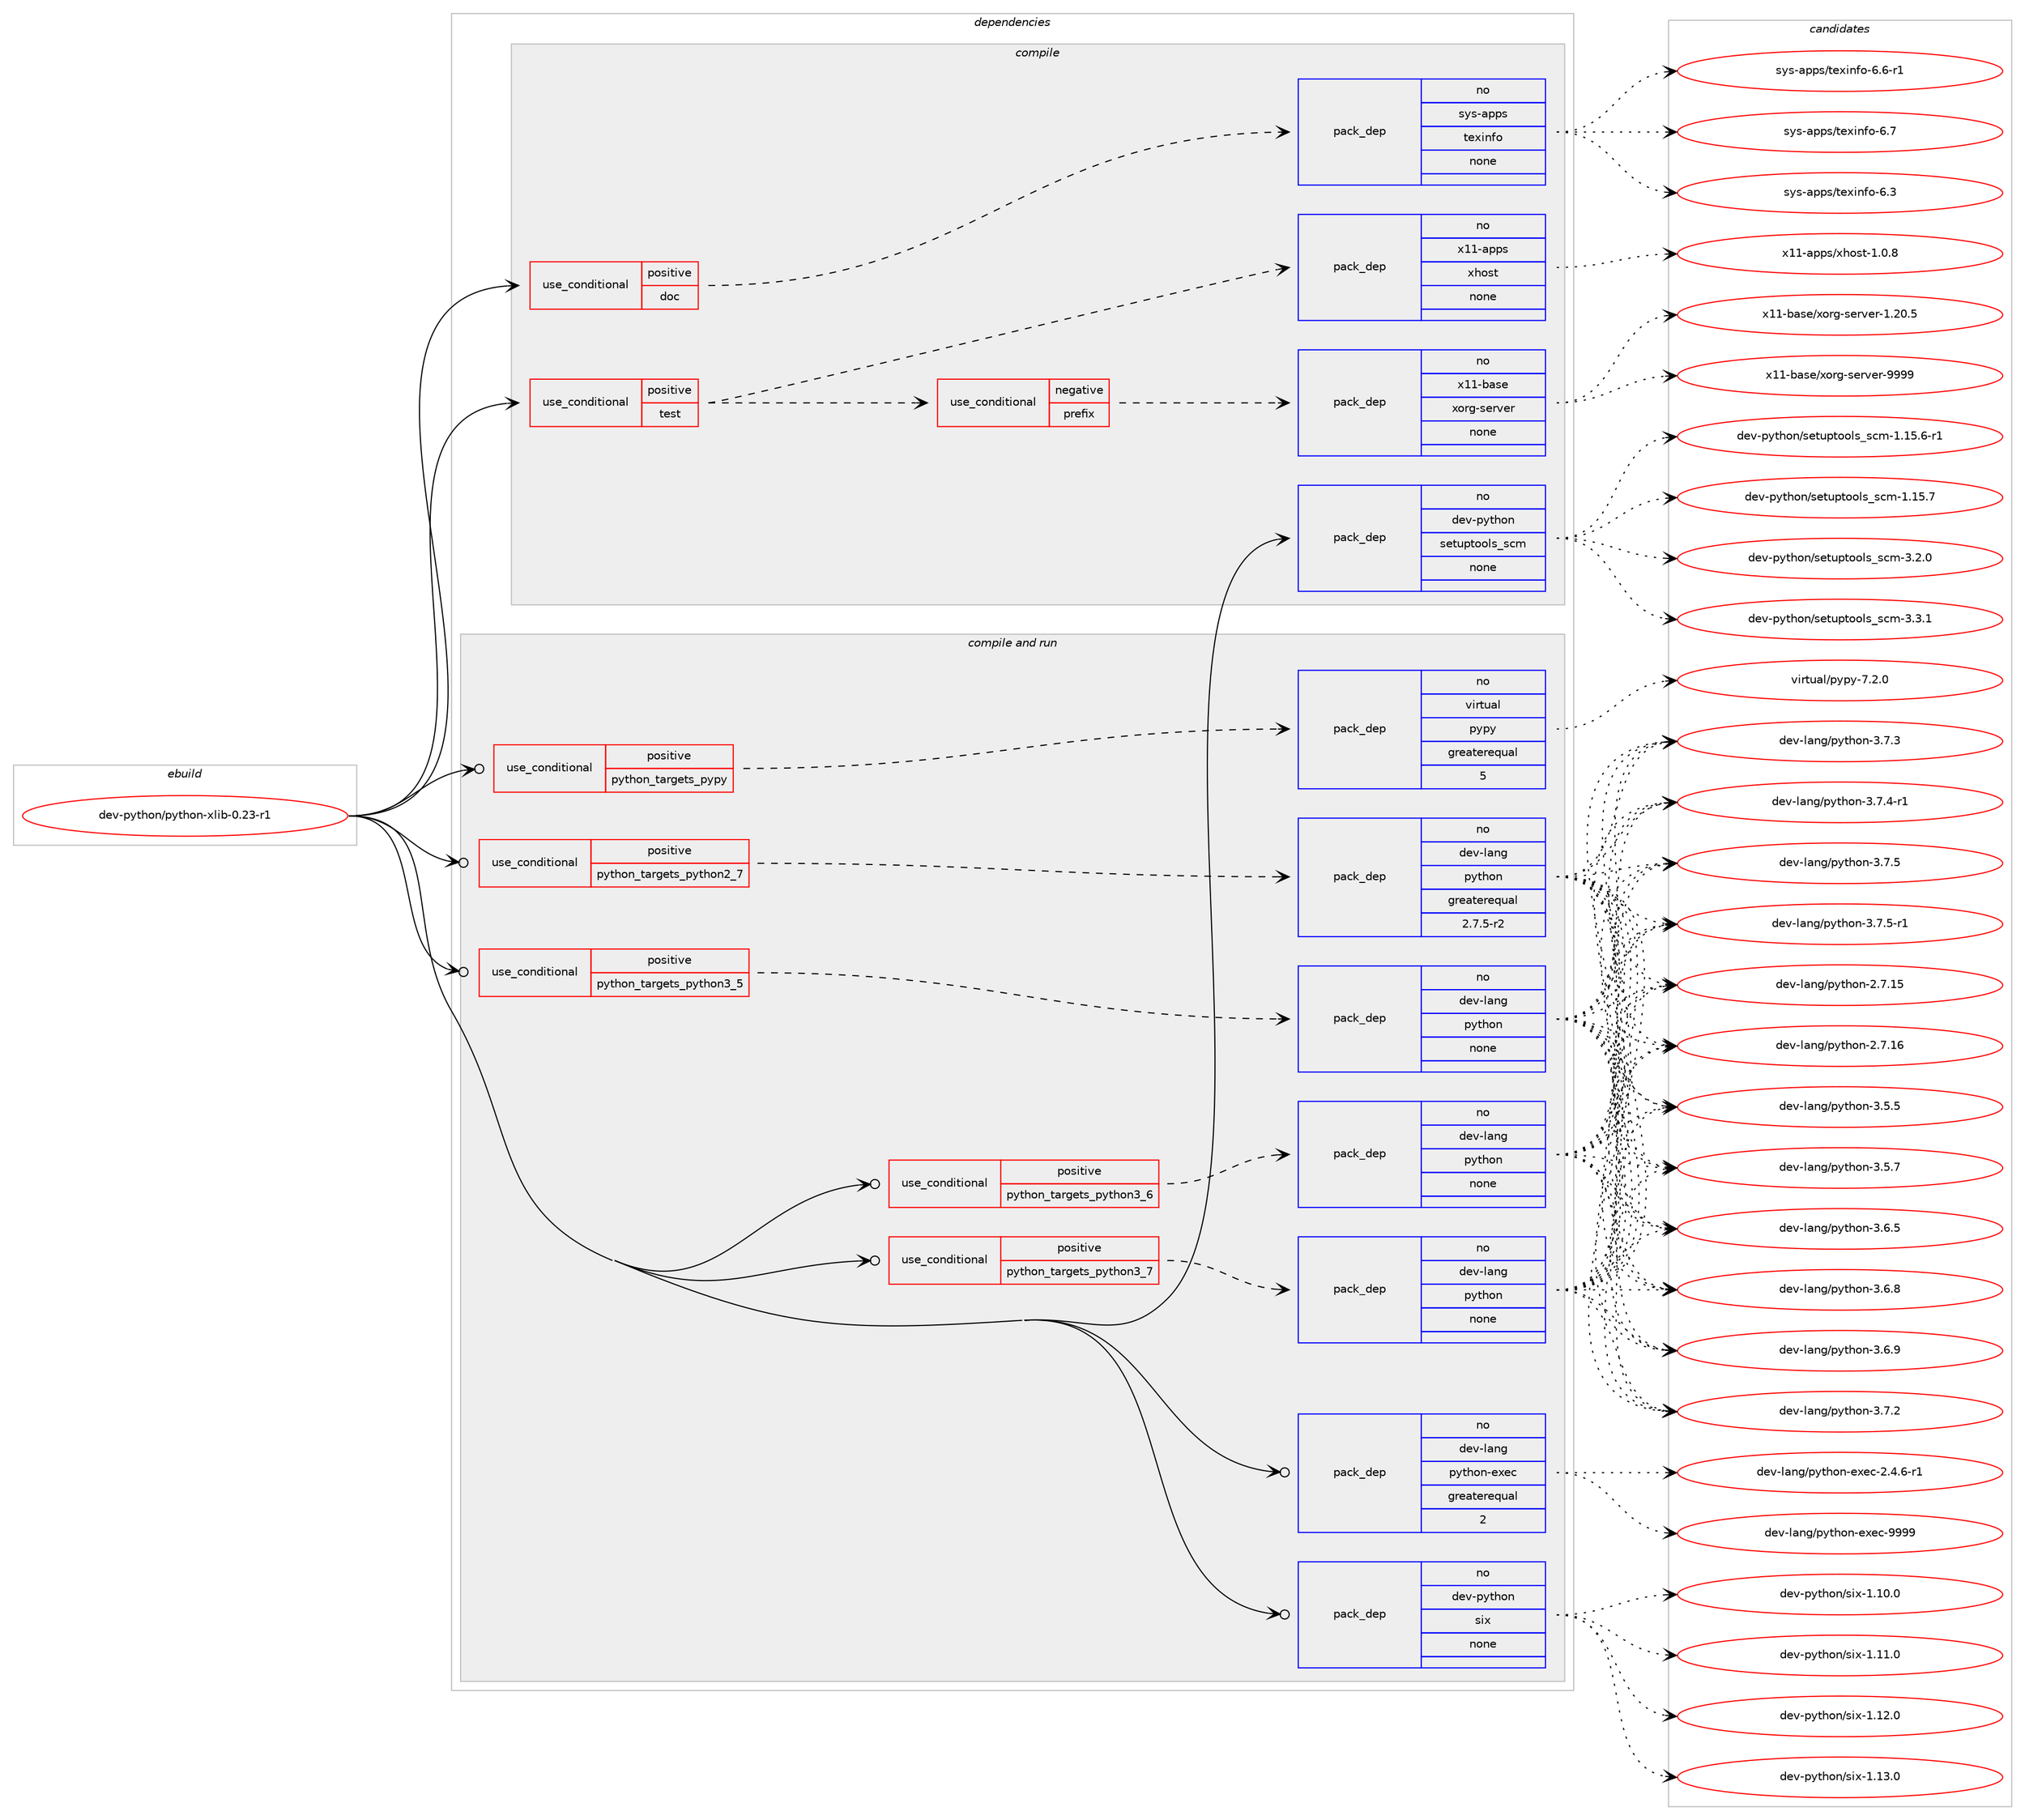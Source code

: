 digraph prolog {

# *************
# Graph options
# *************

newrank=true;
concentrate=true;
compound=true;
graph [rankdir=LR,fontname=Helvetica,fontsize=10,ranksep=1.5];#, ranksep=2.5, nodesep=0.2];
edge  [arrowhead=vee];
node  [fontname=Helvetica,fontsize=10];

# **********
# The ebuild
# **********

subgraph cluster_leftcol {
color=gray;
rank=same;
label=<<i>ebuild</i>>;
id [label="dev-python/python-xlib-0.23-r1", color=red, width=4, href="../dev-python/python-xlib-0.23-r1.svg"];
}

# ****************
# The dependencies
# ****************

subgraph cluster_midcol {
color=gray;
label=<<i>dependencies</i>>;
subgraph cluster_compile {
fillcolor="#eeeeee";
style=filled;
label=<<i>compile</i>>;
subgraph cond147992 {
dependency633221 [label=<<TABLE BORDER="0" CELLBORDER="1" CELLSPACING="0" CELLPADDING="4"><TR><TD ROWSPAN="3" CELLPADDING="10">use_conditional</TD></TR><TR><TD>positive</TD></TR><TR><TD>doc</TD></TR></TABLE>>, shape=none, color=red];
subgraph pack473356 {
dependency633222 [label=<<TABLE BORDER="0" CELLBORDER="1" CELLSPACING="0" CELLPADDING="4" WIDTH="220"><TR><TD ROWSPAN="6" CELLPADDING="30">pack_dep</TD></TR><TR><TD WIDTH="110">no</TD></TR><TR><TD>sys-apps</TD></TR><TR><TD>texinfo</TD></TR><TR><TD>none</TD></TR><TR><TD></TD></TR></TABLE>>, shape=none, color=blue];
}
dependency633221:e -> dependency633222:w [weight=20,style="dashed",arrowhead="vee"];
}
id:e -> dependency633221:w [weight=20,style="solid",arrowhead="vee"];
subgraph cond147993 {
dependency633223 [label=<<TABLE BORDER="0" CELLBORDER="1" CELLSPACING="0" CELLPADDING="4"><TR><TD ROWSPAN="3" CELLPADDING="10">use_conditional</TD></TR><TR><TD>positive</TD></TR><TR><TD>test</TD></TR></TABLE>>, shape=none, color=red];
subgraph cond147994 {
dependency633224 [label=<<TABLE BORDER="0" CELLBORDER="1" CELLSPACING="0" CELLPADDING="4"><TR><TD ROWSPAN="3" CELLPADDING="10">use_conditional</TD></TR><TR><TD>negative</TD></TR><TR><TD>prefix</TD></TR></TABLE>>, shape=none, color=red];
subgraph pack473357 {
dependency633225 [label=<<TABLE BORDER="0" CELLBORDER="1" CELLSPACING="0" CELLPADDING="4" WIDTH="220"><TR><TD ROWSPAN="6" CELLPADDING="30">pack_dep</TD></TR><TR><TD WIDTH="110">no</TD></TR><TR><TD>x11-base</TD></TR><TR><TD>xorg-server</TD></TR><TR><TD>none</TD></TR><TR><TD></TD></TR></TABLE>>, shape=none, color=blue];
}
dependency633224:e -> dependency633225:w [weight=20,style="dashed",arrowhead="vee"];
}
dependency633223:e -> dependency633224:w [weight=20,style="dashed",arrowhead="vee"];
subgraph pack473358 {
dependency633226 [label=<<TABLE BORDER="0" CELLBORDER="1" CELLSPACING="0" CELLPADDING="4" WIDTH="220"><TR><TD ROWSPAN="6" CELLPADDING="30">pack_dep</TD></TR><TR><TD WIDTH="110">no</TD></TR><TR><TD>x11-apps</TD></TR><TR><TD>xhost</TD></TR><TR><TD>none</TD></TR><TR><TD></TD></TR></TABLE>>, shape=none, color=blue];
}
dependency633223:e -> dependency633226:w [weight=20,style="dashed",arrowhead="vee"];
}
id:e -> dependency633223:w [weight=20,style="solid",arrowhead="vee"];
subgraph pack473359 {
dependency633227 [label=<<TABLE BORDER="0" CELLBORDER="1" CELLSPACING="0" CELLPADDING="4" WIDTH="220"><TR><TD ROWSPAN="6" CELLPADDING="30">pack_dep</TD></TR><TR><TD WIDTH="110">no</TD></TR><TR><TD>dev-python</TD></TR><TR><TD>setuptools_scm</TD></TR><TR><TD>none</TD></TR><TR><TD></TD></TR></TABLE>>, shape=none, color=blue];
}
id:e -> dependency633227:w [weight=20,style="solid",arrowhead="vee"];
}
subgraph cluster_compileandrun {
fillcolor="#eeeeee";
style=filled;
label=<<i>compile and run</i>>;
subgraph cond147995 {
dependency633228 [label=<<TABLE BORDER="0" CELLBORDER="1" CELLSPACING="0" CELLPADDING="4"><TR><TD ROWSPAN="3" CELLPADDING="10">use_conditional</TD></TR><TR><TD>positive</TD></TR><TR><TD>python_targets_pypy</TD></TR></TABLE>>, shape=none, color=red];
subgraph pack473360 {
dependency633229 [label=<<TABLE BORDER="0" CELLBORDER="1" CELLSPACING="0" CELLPADDING="4" WIDTH="220"><TR><TD ROWSPAN="6" CELLPADDING="30">pack_dep</TD></TR><TR><TD WIDTH="110">no</TD></TR><TR><TD>virtual</TD></TR><TR><TD>pypy</TD></TR><TR><TD>greaterequal</TD></TR><TR><TD>5</TD></TR></TABLE>>, shape=none, color=blue];
}
dependency633228:e -> dependency633229:w [weight=20,style="dashed",arrowhead="vee"];
}
id:e -> dependency633228:w [weight=20,style="solid",arrowhead="odotvee"];
subgraph cond147996 {
dependency633230 [label=<<TABLE BORDER="0" CELLBORDER="1" CELLSPACING="0" CELLPADDING="4"><TR><TD ROWSPAN="3" CELLPADDING="10">use_conditional</TD></TR><TR><TD>positive</TD></TR><TR><TD>python_targets_python2_7</TD></TR></TABLE>>, shape=none, color=red];
subgraph pack473361 {
dependency633231 [label=<<TABLE BORDER="0" CELLBORDER="1" CELLSPACING="0" CELLPADDING="4" WIDTH="220"><TR><TD ROWSPAN="6" CELLPADDING="30">pack_dep</TD></TR><TR><TD WIDTH="110">no</TD></TR><TR><TD>dev-lang</TD></TR><TR><TD>python</TD></TR><TR><TD>greaterequal</TD></TR><TR><TD>2.7.5-r2</TD></TR></TABLE>>, shape=none, color=blue];
}
dependency633230:e -> dependency633231:w [weight=20,style="dashed",arrowhead="vee"];
}
id:e -> dependency633230:w [weight=20,style="solid",arrowhead="odotvee"];
subgraph cond147997 {
dependency633232 [label=<<TABLE BORDER="0" CELLBORDER="1" CELLSPACING="0" CELLPADDING="4"><TR><TD ROWSPAN="3" CELLPADDING="10">use_conditional</TD></TR><TR><TD>positive</TD></TR><TR><TD>python_targets_python3_5</TD></TR></TABLE>>, shape=none, color=red];
subgraph pack473362 {
dependency633233 [label=<<TABLE BORDER="0" CELLBORDER="1" CELLSPACING="0" CELLPADDING="4" WIDTH="220"><TR><TD ROWSPAN="6" CELLPADDING="30">pack_dep</TD></TR><TR><TD WIDTH="110">no</TD></TR><TR><TD>dev-lang</TD></TR><TR><TD>python</TD></TR><TR><TD>none</TD></TR><TR><TD></TD></TR></TABLE>>, shape=none, color=blue];
}
dependency633232:e -> dependency633233:w [weight=20,style="dashed",arrowhead="vee"];
}
id:e -> dependency633232:w [weight=20,style="solid",arrowhead="odotvee"];
subgraph cond147998 {
dependency633234 [label=<<TABLE BORDER="0" CELLBORDER="1" CELLSPACING="0" CELLPADDING="4"><TR><TD ROWSPAN="3" CELLPADDING="10">use_conditional</TD></TR><TR><TD>positive</TD></TR><TR><TD>python_targets_python3_6</TD></TR></TABLE>>, shape=none, color=red];
subgraph pack473363 {
dependency633235 [label=<<TABLE BORDER="0" CELLBORDER="1" CELLSPACING="0" CELLPADDING="4" WIDTH="220"><TR><TD ROWSPAN="6" CELLPADDING="30">pack_dep</TD></TR><TR><TD WIDTH="110">no</TD></TR><TR><TD>dev-lang</TD></TR><TR><TD>python</TD></TR><TR><TD>none</TD></TR><TR><TD></TD></TR></TABLE>>, shape=none, color=blue];
}
dependency633234:e -> dependency633235:w [weight=20,style="dashed",arrowhead="vee"];
}
id:e -> dependency633234:w [weight=20,style="solid",arrowhead="odotvee"];
subgraph cond147999 {
dependency633236 [label=<<TABLE BORDER="0" CELLBORDER="1" CELLSPACING="0" CELLPADDING="4"><TR><TD ROWSPAN="3" CELLPADDING="10">use_conditional</TD></TR><TR><TD>positive</TD></TR><TR><TD>python_targets_python3_7</TD></TR></TABLE>>, shape=none, color=red];
subgraph pack473364 {
dependency633237 [label=<<TABLE BORDER="0" CELLBORDER="1" CELLSPACING="0" CELLPADDING="4" WIDTH="220"><TR><TD ROWSPAN="6" CELLPADDING="30">pack_dep</TD></TR><TR><TD WIDTH="110">no</TD></TR><TR><TD>dev-lang</TD></TR><TR><TD>python</TD></TR><TR><TD>none</TD></TR><TR><TD></TD></TR></TABLE>>, shape=none, color=blue];
}
dependency633236:e -> dependency633237:w [weight=20,style="dashed",arrowhead="vee"];
}
id:e -> dependency633236:w [weight=20,style="solid",arrowhead="odotvee"];
subgraph pack473365 {
dependency633238 [label=<<TABLE BORDER="0" CELLBORDER="1" CELLSPACING="0" CELLPADDING="4" WIDTH="220"><TR><TD ROWSPAN="6" CELLPADDING="30">pack_dep</TD></TR><TR><TD WIDTH="110">no</TD></TR><TR><TD>dev-lang</TD></TR><TR><TD>python-exec</TD></TR><TR><TD>greaterequal</TD></TR><TR><TD>2</TD></TR></TABLE>>, shape=none, color=blue];
}
id:e -> dependency633238:w [weight=20,style="solid",arrowhead="odotvee"];
subgraph pack473366 {
dependency633239 [label=<<TABLE BORDER="0" CELLBORDER="1" CELLSPACING="0" CELLPADDING="4" WIDTH="220"><TR><TD ROWSPAN="6" CELLPADDING="30">pack_dep</TD></TR><TR><TD WIDTH="110">no</TD></TR><TR><TD>dev-python</TD></TR><TR><TD>six</TD></TR><TR><TD>none</TD></TR><TR><TD></TD></TR></TABLE>>, shape=none, color=blue];
}
id:e -> dependency633239:w [weight=20,style="solid",arrowhead="odotvee"];
}
subgraph cluster_run {
fillcolor="#eeeeee";
style=filled;
label=<<i>run</i>>;
}
}

# **************
# The candidates
# **************

subgraph cluster_choices {
rank=same;
color=gray;
label=<<i>candidates</i>>;

subgraph choice473356 {
color=black;
nodesep=1;
choice11512111545971121121154711610112010511010211145544651 [label="sys-apps/texinfo-6.3", color=red, width=4,href="../sys-apps/texinfo-6.3.svg"];
choice115121115459711211211547116101120105110102111455446544511449 [label="sys-apps/texinfo-6.6-r1", color=red, width=4,href="../sys-apps/texinfo-6.6-r1.svg"];
choice11512111545971121121154711610112010511010211145544655 [label="sys-apps/texinfo-6.7", color=red, width=4,href="../sys-apps/texinfo-6.7.svg"];
dependency633222:e -> choice11512111545971121121154711610112010511010211145544651:w [style=dotted,weight="100"];
dependency633222:e -> choice115121115459711211211547116101120105110102111455446544511449:w [style=dotted,weight="100"];
dependency633222:e -> choice11512111545971121121154711610112010511010211145544655:w [style=dotted,weight="100"];
}
subgraph choice473357 {
color=black;
nodesep=1;
choice1204949459897115101471201111141034511510111411810111445494650484653 [label="x11-base/xorg-server-1.20.5", color=red, width=4,href="../x11-base/xorg-server-1.20.5.svg"];
choice120494945989711510147120111114103451151011141181011144557575757 [label="x11-base/xorg-server-9999", color=red, width=4,href="../x11-base/xorg-server-9999.svg"];
dependency633225:e -> choice1204949459897115101471201111141034511510111411810111445494650484653:w [style=dotted,weight="100"];
dependency633225:e -> choice120494945989711510147120111114103451151011141181011144557575757:w [style=dotted,weight="100"];
}
subgraph choice473358 {
color=black;
nodesep=1;
choice1204949459711211211547120104111115116454946484656 [label="x11-apps/xhost-1.0.8", color=red, width=4,href="../x11-apps/xhost-1.0.8.svg"];
dependency633226:e -> choice1204949459711211211547120104111115116454946484656:w [style=dotted,weight="100"];
}
subgraph choice473359 {
color=black;
nodesep=1;
choice10010111845112121116104111110471151011161171121161111111081159511599109454946495346544511449 [label="dev-python/setuptools_scm-1.15.6-r1", color=red, width=4,href="../dev-python/setuptools_scm-1.15.6-r1.svg"];
choice1001011184511212111610411111047115101116117112116111111108115951159910945494649534655 [label="dev-python/setuptools_scm-1.15.7", color=red, width=4,href="../dev-python/setuptools_scm-1.15.7.svg"];
choice10010111845112121116104111110471151011161171121161111111081159511599109455146504648 [label="dev-python/setuptools_scm-3.2.0", color=red, width=4,href="../dev-python/setuptools_scm-3.2.0.svg"];
choice10010111845112121116104111110471151011161171121161111111081159511599109455146514649 [label="dev-python/setuptools_scm-3.3.1", color=red, width=4,href="../dev-python/setuptools_scm-3.3.1.svg"];
dependency633227:e -> choice10010111845112121116104111110471151011161171121161111111081159511599109454946495346544511449:w [style=dotted,weight="100"];
dependency633227:e -> choice1001011184511212111610411111047115101116117112116111111108115951159910945494649534655:w [style=dotted,weight="100"];
dependency633227:e -> choice10010111845112121116104111110471151011161171121161111111081159511599109455146504648:w [style=dotted,weight="100"];
dependency633227:e -> choice10010111845112121116104111110471151011161171121161111111081159511599109455146514649:w [style=dotted,weight="100"];
}
subgraph choice473360 {
color=black;
nodesep=1;
choice1181051141161179710847112121112121455546504648 [label="virtual/pypy-7.2.0", color=red, width=4,href="../virtual/pypy-7.2.0.svg"];
dependency633229:e -> choice1181051141161179710847112121112121455546504648:w [style=dotted,weight="100"];
}
subgraph choice473361 {
color=black;
nodesep=1;
choice10010111845108971101034711212111610411111045504655464953 [label="dev-lang/python-2.7.15", color=red, width=4,href="../dev-lang/python-2.7.15.svg"];
choice10010111845108971101034711212111610411111045504655464954 [label="dev-lang/python-2.7.16", color=red, width=4,href="../dev-lang/python-2.7.16.svg"];
choice100101118451089711010347112121116104111110455146534653 [label="dev-lang/python-3.5.5", color=red, width=4,href="../dev-lang/python-3.5.5.svg"];
choice100101118451089711010347112121116104111110455146534655 [label="dev-lang/python-3.5.7", color=red, width=4,href="../dev-lang/python-3.5.7.svg"];
choice100101118451089711010347112121116104111110455146544653 [label="dev-lang/python-3.6.5", color=red, width=4,href="../dev-lang/python-3.6.5.svg"];
choice100101118451089711010347112121116104111110455146544656 [label="dev-lang/python-3.6.8", color=red, width=4,href="../dev-lang/python-3.6.8.svg"];
choice100101118451089711010347112121116104111110455146544657 [label="dev-lang/python-3.6.9", color=red, width=4,href="../dev-lang/python-3.6.9.svg"];
choice100101118451089711010347112121116104111110455146554650 [label="dev-lang/python-3.7.2", color=red, width=4,href="../dev-lang/python-3.7.2.svg"];
choice100101118451089711010347112121116104111110455146554651 [label="dev-lang/python-3.7.3", color=red, width=4,href="../dev-lang/python-3.7.3.svg"];
choice1001011184510897110103471121211161041111104551465546524511449 [label="dev-lang/python-3.7.4-r1", color=red, width=4,href="../dev-lang/python-3.7.4-r1.svg"];
choice100101118451089711010347112121116104111110455146554653 [label="dev-lang/python-3.7.5", color=red, width=4,href="../dev-lang/python-3.7.5.svg"];
choice1001011184510897110103471121211161041111104551465546534511449 [label="dev-lang/python-3.7.5-r1", color=red, width=4,href="../dev-lang/python-3.7.5-r1.svg"];
dependency633231:e -> choice10010111845108971101034711212111610411111045504655464953:w [style=dotted,weight="100"];
dependency633231:e -> choice10010111845108971101034711212111610411111045504655464954:w [style=dotted,weight="100"];
dependency633231:e -> choice100101118451089711010347112121116104111110455146534653:w [style=dotted,weight="100"];
dependency633231:e -> choice100101118451089711010347112121116104111110455146534655:w [style=dotted,weight="100"];
dependency633231:e -> choice100101118451089711010347112121116104111110455146544653:w [style=dotted,weight="100"];
dependency633231:e -> choice100101118451089711010347112121116104111110455146544656:w [style=dotted,weight="100"];
dependency633231:e -> choice100101118451089711010347112121116104111110455146544657:w [style=dotted,weight="100"];
dependency633231:e -> choice100101118451089711010347112121116104111110455146554650:w [style=dotted,weight="100"];
dependency633231:e -> choice100101118451089711010347112121116104111110455146554651:w [style=dotted,weight="100"];
dependency633231:e -> choice1001011184510897110103471121211161041111104551465546524511449:w [style=dotted,weight="100"];
dependency633231:e -> choice100101118451089711010347112121116104111110455146554653:w [style=dotted,weight="100"];
dependency633231:e -> choice1001011184510897110103471121211161041111104551465546534511449:w [style=dotted,weight="100"];
}
subgraph choice473362 {
color=black;
nodesep=1;
choice10010111845108971101034711212111610411111045504655464953 [label="dev-lang/python-2.7.15", color=red, width=4,href="../dev-lang/python-2.7.15.svg"];
choice10010111845108971101034711212111610411111045504655464954 [label="dev-lang/python-2.7.16", color=red, width=4,href="../dev-lang/python-2.7.16.svg"];
choice100101118451089711010347112121116104111110455146534653 [label="dev-lang/python-3.5.5", color=red, width=4,href="../dev-lang/python-3.5.5.svg"];
choice100101118451089711010347112121116104111110455146534655 [label="dev-lang/python-3.5.7", color=red, width=4,href="../dev-lang/python-3.5.7.svg"];
choice100101118451089711010347112121116104111110455146544653 [label="dev-lang/python-3.6.5", color=red, width=4,href="../dev-lang/python-3.6.5.svg"];
choice100101118451089711010347112121116104111110455146544656 [label="dev-lang/python-3.6.8", color=red, width=4,href="../dev-lang/python-3.6.8.svg"];
choice100101118451089711010347112121116104111110455146544657 [label="dev-lang/python-3.6.9", color=red, width=4,href="../dev-lang/python-3.6.9.svg"];
choice100101118451089711010347112121116104111110455146554650 [label="dev-lang/python-3.7.2", color=red, width=4,href="../dev-lang/python-3.7.2.svg"];
choice100101118451089711010347112121116104111110455146554651 [label="dev-lang/python-3.7.3", color=red, width=4,href="../dev-lang/python-3.7.3.svg"];
choice1001011184510897110103471121211161041111104551465546524511449 [label="dev-lang/python-3.7.4-r1", color=red, width=4,href="../dev-lang/python-3.7.4-r1.svg"];
choice100101118451089711010347112121116104111110455146554653 [label="dev-lang/python-3.7.5", color=red, width=4,href="../dev-lang/python-3.7.5.svg"];
choice1001011184510897110103471121211161041111104551465546534511449 [label="dev-lang/python-3.7.5-r1", color=red, width=4,href="../dev-lang/python-3.7.5-r1.svg"];
dependency633233:e -> choice10010111845108971101034711212111610411111045504655464953:w [style=dotted,weight="100"];
dependency633233:e -> choice10010111845108971101034711212111610411111045504655464954:w [style=dotted,weight="100"];
dependency633233:e -> choice100101118451089711010347112121116104111110455146534653:w [style=dotted,weight="100"];
dependency633233:e -> choice100101118451089711010347112121116104111110455146534655:w [style=dotted,weight="100"];
dependency633233:e -> choice100101118451089711010347112121116104111110455146544653:w [style=dotted,weight="100"];
dependency633233:e -> choice100101118451089711010347112121116104111110455146544656:w [style=dotted,weight="100"];
dependency633233:e -> choice100101118451089711010347112121116104111110455146544657:w [style=dotted,weight="100"];
dependency633233:e -> choice100101118451089711010347112121116104111110455146554650:w [style=dotted,weight="100"];
dependency633233:e -> choice100101118451089711010347112121116104111110455146554651:w [style=dotted,weight="100"];
dependency633233:e -> choice1001011184510897110103471121211161041111104551465546524511449:w [style=dotted,weight="100"];
dependency633233:e -> choice100101118451089711010347112121116104111110455146554653:w [style=dotted,weight="100"];
dependency633233:e -> choice1001011184510897110103471121211161041111104551465546534511449:w [style=dotted,weight="100"];
}
subgraph choice473363 {
color=black;
nodesep=1;
choice10010111845108971101034711212111610411111045504655464953 [label="dev-lang/python-2.7.15", color=red, width=4,href="../dev-lang/python-2.7.15.svg"];
choice10010111845108971101034711212111610411111045504655464954 [label="dev-lang/python-2.7.16", color=red, width=4,href="../dev-lang/python-2.7.16.svg"];
choice100101118451089711010347112121116104111110455146534653 [label="dev-lang/python-3.5.5", color=red, width=4,href="../dev-lang/python-3.5.5.svg"];
choice100101118451089711010347112121116104111110455146534655 [label="dev-lang/python-3.5.7", color=red, width=4,href="../dev-lang/python-3.5.7.svg"];
choice100101118451089711010347112121116104111110455146544653 [label="dev-lang/python-3.6.5", color=red, width=4,href="../dev-lang/python-3.6.5.svg"];
choice100101118451089711010347112121116104111110455146544656 [label="dev-lang/python-3.6.8", color=red, width=4,href="../dev-lang/python-3.6.8.svg"];
choice100101118451089711010347112121116104111110455146544657 [label="dev-lang/python-3.6.9", color=red, width=4,href="../dev-lang/python-3.6.9.svg"];
choice100101118451089711010347112121116104111110455146554650 [label="dev-lang/python-3.7.2", color=red, width=4,href="../dev-lang/python-3.7.2.svg"];
choice100101118451089711010347112121116104111110455146554651 [label="dev-lang/python-3.7.3", color=red, width=4,href="../dev-lang/python-3.7.3.svg"];
choice1001011184510897110103471121211161041111104551465546524511449 [label="dev-lang/python-3.7.4-r1", color=red, width=4,href="../dev-lang/python-3.7.4-r1.svg"];
choice100101118451089711010347112121116104111110455146554653 [label="dev-lang/python-3.7.5", color=red, width=4,href="../dev-lang/python-3.7.5.svg"];
choice1001011184510897110103471121211161041111104551465546534511449 [label="dev-lang/python-3.7.5-r1", color=red, width=4,href="../dev-lang/python-3.7.5-r1.svg"];
dependency633235:e -> choice10010111845108971101034711212111610411111045504655464953:w [style=dotted,weight="100"];
dependency633235:e -> choice10010111845108971101034711212111610411111045504655464954:w [style=dotted,weight="100"];
dependency633235:e -> choice100101118451089711010347112121116104111110455146534653:w [style=dotted,weight="100"];
dependency633235:e -> choice100101118451089711010347112121116104111110455146534655:w [style=dotted,weight="100"];
dependency633235:e -> choice100101118451089711010347112121116104111110455146544653:w [style=dotted,weight="100"];
dependency633235:e -> choice100101118451089711010347112121116104111110455146544656:w [style=dotted,weight="100"];
dependency633235:e -> choice100101118451089711010347112121116104111110455146544657:w [style=dotted,weight="100"];
dependency633235:e -> choice100101118451089711010347112121116104111110455146554650:w [style=dotted,weight="100"];
dependency633235:e -> choice100101118451089711010347112121116104111110455146554651:w [style=dotted,weight="100"];
dependency633235:e -> choice1001011184510897110103471121211161041111104551465546524511449:w [style=dotted,weight="100"];
dependency633235:e -> choice100101118451089711010347112121116104111110455146554653:w [style=dotted,weight="100"];
dependency633235:e -> choice1001011184510897110103471121211161041111104551465546534511449:w [style=dotted,weight="100"];
}
subgraph choice473364 {
color=black;
nodesep=1;
choice10010111845108971101034711212111610411111045504655464953 [label="dev-lang/python-2.7.15", color=red, width=4,href="../dev-lang/python-2.7.15.svg"];
choice10010111845108971101034711212111610411111045504655464954 [label="dev-lang/python-2.7.16", color=red, width=4,href="../dev-lang/python-2.7.16.svg"];
choice100101118451089711010347112121116104111110455146534653 [label="dev-lang/python-3.5.5", color=red, width=4,href="../dev-lang/python-3.5.5.svg"];
choice100101118451089711010347112121116104111110455146534655 [label="dev-lang/python-3.5.7", color=red, width=4,href="../dev-lang/python-3.5.7.svg"];
choice100101118451089711010347112121116104111110455146544653 [label="dev-lang/python-3.6.5", color=red, width=4,href="../dev-lang/python-3.6.5.svg"];
choice100101118451089711010347112121116104111110455146544656 [label="dev-lang/python-3.6.8", color=red, width=4,href="../dev-lang/python-3.6.8.svg"];
choice100101118451089711010347112121116104111110455146544657 [label="dev-lang/python-3.6.9", color=red, width=4,href="../dev-lang/python-3.6.9.svg"];
choice100101118451089711010347112121116104111110455146554650 [label="dev-lang/python-3.7.2", color=red, width=4,href="../dev-lang/python-3.7.2.svg"];
choice100101118451089711010347112121116104111110455146554651 [label="dev-lang/python-3.7.3", color=red, width=4,href="../dev-lang/python-3.7.3.svg"];
choice1001011184510897110103471121211161041111104551465546524511449 [label="dev-lang/python-3.7.4-r1", color=red, width=4,href="../dev-lang/python-3.7.4-r1.svg"];
choice100101118451089711010347112121116104111110455146554653 [label="dev-lang/python-3.7.5", color=red, width=4,href="../dev-lang/python-3.7.5.svg"];
choice1001011184510897110103471121211161041111104551465546534511449 [label="dev-lang/python-3.7.5-r1", color=red, width=4,href="../dev-lang/python-3.7.5-r1.svg"];
dependency633237:e -> choice10010111845108971101034711212111610411111045504655464953:w [style=dotted,weight="100"];
dependency633237:e -> choice10010111845108971101034711212111610411111045504655464954:w [style=dotted,weight="100"];
dependency633237:e -> choice100101118451089711010347112121116104111110455146534653:w [style=dotted,weight="100"];
dependency633237:e -> choice100101118451089711010347112121116104111110455146534655:w [style=dotted,weight="100"];
dependency633237:e -> choice100101118451089711010347112121116104111110455146544653:w [style=dotted,weight="100"];
dependency633237:e -> choice100101118451089711010347112121116104111110455146544656:w [style=dotted,weight="100"];
dependency633237:e -> choice100101118451089711010347112121116104111110455146544657:w [style=dotted,weight="100"];
dependency633237:e -> choice100101118451089711010347112121116104111110455146554650:w [style=dotted,weight="100"];
dependency633237:e -> choice100101118451089711010347112121116104111110455146554651:w [style=dotted,weight="100"];
dependency633237:e -> choice1001011184510897110103471121211161041111104551465546524511449:w [style=dotted,weight="100"];
dependency633237:e -> choice100101118451089711010347112121116104111110455146554653:w [style=dotted,weight="100"];
dependency633237:e -> choice1001011184510897110103471121211161041111104551465546534511449:w [style=dotted,weight="100"];
}
subgraph choice473365 {
color=black;
nodesep=1;
choice10010111845108971101034711212111610411111045101120101994550465246544511449 [label="dev-lang/python-exec-2.4.6-r1", color=red, width=4,href="../dev-lang/python-exec-2.4.6-r1.svg"];
choice10010111845108971101034711212111610411111045101120101994557575757 [label="dev-lang/python-exec-9999", color=red, width=4,href="../dev-lang/python-exec-9999.svg"];
dependency633238:e -> choice10010111845108971101034711212111610411111045101120101994550465246544511449:w [style=dotted,weight="100"];
dependency633238:e -> choice10010111845108971101034711212111610411111045101120101994557575757:w [style=dotted,weight="100"];
}
subgraph choice473366 {
color=black;
nodesep=1;
choice100101118451121211161041111104711510512045494649484648 [label="dev-python/six-1.10.0", color=red, width=4,href="../dev-python/six-1.10.0.svg"];
choice100101118451121211161041111104711510512045494649494648 [label="dev-python/six-1.11.0", color=red, width=4,href="../dev-python/six-1.11.0.svg"];
choice100101118451121211161041111104711510512045494649504648 [label="dev-python/six-1.12.0", color=red, width=4,href="../dev-python/six-1.12.0.svg"];
choice100101118451121211161041111104711510512045494649514648 [label="dev-python/six-1.13.0", color=red, width=4,href="../dev-python/six-1.13.0.svg"];
dependency633239:e -> choice100101118451121211161041111104711510512045494649484648:w [style=dotted,weight="100"];
dependency633239:e -> choice100101118451121211161041111104711510512045494649494648:w [style=dotted,weight="100"];
dependency633239:e -> choice100101118451121211161041111104711510512045494649504648:w [style=dotted,weight="100"];
dependency633239:e -> choice100101118451121211161041111104711510512045494649514648:w [style=dotted,weight="100"];
}
}

}
